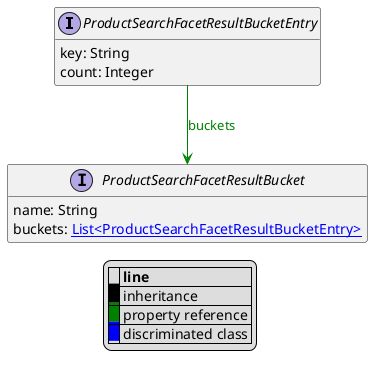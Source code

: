 @startuml

hide empty fields
hide empty methods
legend
|= |= line |
|<back:black>   </back>| inheritance |
|<back:green>   </back>| property reference |
|<back:blue>   </back>| discriminated class |
endlegend
interface ProductSearchFacetResultBucketEntry [[ProductSearchFacetResultBucketEntry.svg]]  {
    key: String
    count: Integer
}



interface ProductSearchFacetResultBucket [[ProductSearchFacetResultBucket.svg]]  {
    name: String
    buckets: [[ProductSearchFacetResultBucketEntry.svg List<ProductSearchFacetResultBucketEntry>]]
}

ProductSearchFacetResultBucketEntry --> ProductSearchFacetResultBucket #green;text:green : "buckets"
@enduml
